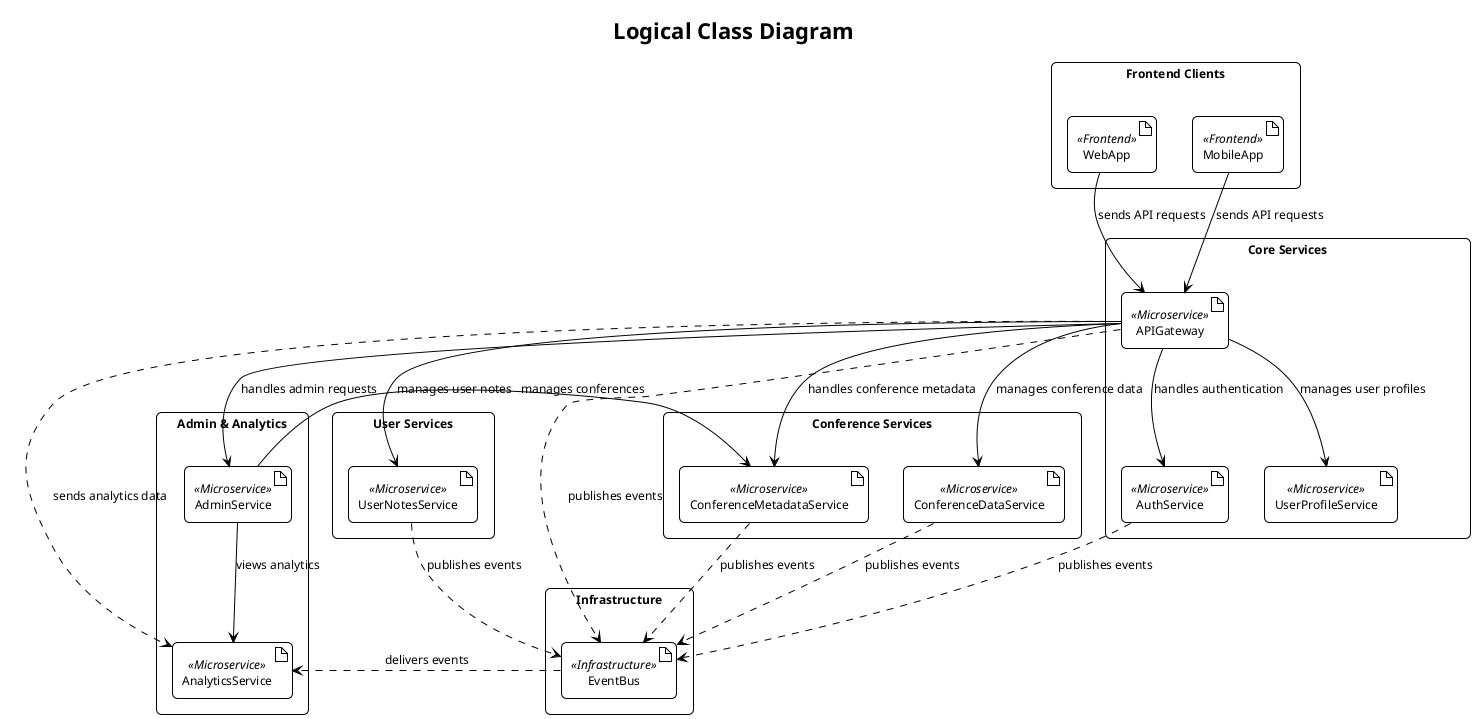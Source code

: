 @startuml LogicalClassDiagram
!theme plain
skinparam ClassAttributeIconSize 0
skinparam roundcorner 10
skinparam sequenceMessageAlign center
skinparam DefaultFontName "Arial"
skinparam DefaultFontSize 12
skinparam shadowing false

title Logical Class Diagram

' ===== Frontend Components =====
rectangle "Frontend Clients" {
    artifact WebApp <<Frontend>>
    artifact MobileApp <<Frontend>>
}

' ===== Core Services =====
rectangle "Core Services" {
    artifact APIGateway <<Microservice>>
    artifact AuthService <<Microservice>>
    artifact UserProfileService <<Microservice>>
}

' ===== Conference Services =====
rectangle "Conference Services" {
    artifact ConferenceMetadataService <<Microservice>>
    artifact ConferenceDataService <<Microservice>>
}

' ===== User Services =====
rectangle "User Services" {
    artifact UserNotesService <<Microservice>>
}

' ===== Admin & Analytics =====
rectangle "Admin & Analytics" {
    artifact AdminService <<Microservice>>
    artifact AnalyticsService <<Microservice>>
}

' ===== Infrastructure =====
rectangle "Infrastructure" {
    artifact EventBus <<Infrastructure>>
}

' ===== Relationships =====
' Frontend to Gateway
WebApp --> APIGateway : sends API requests
MobileApp --> APIGateway : sends API requests

' Gateway to Core Services
APIGateway --> AuthService : handles authentication
APIGateway --> UserProfileService : manages user profiles

' Gateway to Conference Services
APIGateway --> ConferenceMetadataService : handles conference metadata
APIGateway --> ConferenceDataService : manages conference data

' Gateway to User Services
APIGateway --> UserNotesService : manages user notes

' Gateway to Admin & Analytics
APIGateway --> AdminService : handles admin requests
APIGateway ..> AnalyticsService : sends analytics data

' Admin Service Relationships
AdminService --> ConferenceMetadataService : manages conferences
AdminService --> AnalyticsService : views analytics

' Event Bus Relationships
APIGateway ..> EventBus : publishes events
AuthService ..> EventBus : publishes events
ConferenceMetadataService ..> EventBus : publishes events
ConferenceDataService ..> EventBus : publishes events
UserNotesService ..> EventBus : publishes events
EventBus ..> AnalyticsService : delivers events
@enduml
